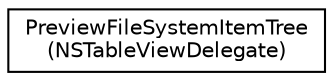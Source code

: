 digraph "Graphical Class Hierarchy"
{
  edge [fontname="Helvetica",fontsize="10",labelfontname="Helvetica",labelfontsize="10"];
  node [fontname="Helvetica",fontsize="10",shape=record];
  rankdir="LR";
  Node1 [label="PreviewFileSystemItemTree\l(NSTableViewDelegate)",height=0.2,width=0.4,color="black", fillcolor="white", style="filled",URL="$category_preview_file_system_item_tree_07_n_s_table_view_delegate_08.html"];
}
